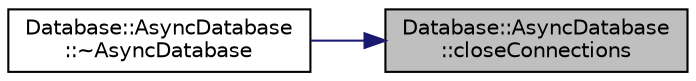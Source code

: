 digraph "Database::AsyncDatabase::closeConnections"
{
 // LATEX_PDF_SIZE
  edge [fontname="Helvetica",fontsize="10",labelfontname="Helvetica",labelfontsize="10"];
  node [fontname="Helvetica",fontsize="10",shape=record];
  rankdir="RL";
  Node1 [label="Database::AsyncDatabase\l::closeConnections",height=0.2,width=0.4,color="black", fillcolor="grey75", style="filled", fontcolor="black",tooltip=" "];
  Node1 -> Node2 [dir="back",color="midnightblue",fontsize="10",style="solid",fontname="Helvetica"];
  Node2 [label="Database::AsyncDatabase\l::~AsyncDatabase",height=0.2,width=0.4,color="black", fillcolor="white", style="filled",URL="$class_database_1_1_async_database.html#aaac7726799b55e259ee417cd3964565a",tooltip=" "];
}
